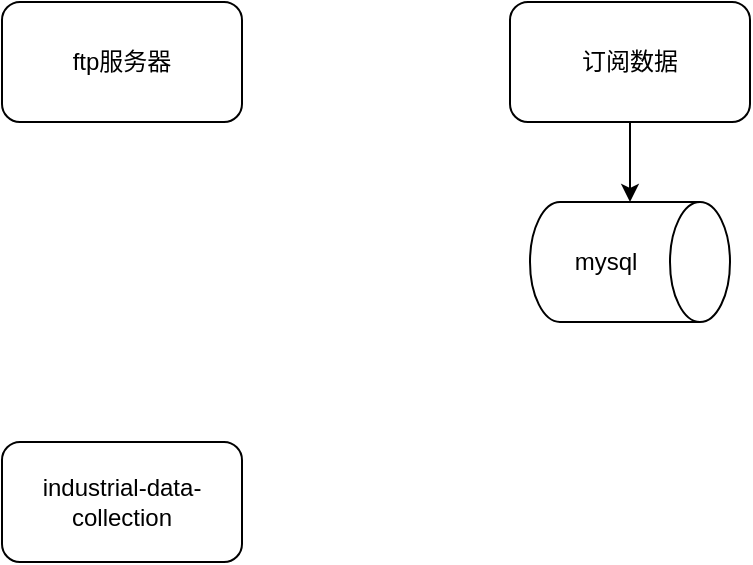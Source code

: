 <mxfile version="22.1.5" type="github">
  <diagram name="第 1 页" id="nDJeiQn_vbXoL-LKO_qn">
    <mxGraphModel dx="950" dy="619" grid="1" gridSize="10" guides="1" tooltips="1" connect="1" arrows="1" fold="1" page="1" pageScale="1" pageWidth="827" pageHeight="1169" math="0" shadow="0">
      <root>
        <mxCell id="0" />
        <mxCell id="1" parent="0" />
        <mxCell id="Jhgf9c-tjNfLPKI3-h3G-1" value="industrial-data-collection" style="rounded=1;whiteSpace=wrap;html=1;" parent="1" vertex="1">
          <mxGeometry x="140" y="420" width="120" height="60" as="geometry" />
        </mxCell>
        <mxCell id="QZAkLel1-v3yUueqWGMr-1" value="ftp服务器" style="rounded=1;whiteSpace=wrap;html=1;" parent="1" vertex="1">
          <mxGeometry x="140" y="200" width="120" height="60" as="geometry" />
        </mxCell>
        <mxCell id="QZAkLel1-v3yUueqWGMr-5" value="订阅数据" style="rounded=1;whiteSpace=wrap;html=1;" parent="1" vertex="1">
          <mxGeometry x="394" y="200" width="120" height="60" as="geometry" />
        </mxCell>
        <mxCell id="QZAkLel1-v3yUueqWGMr-6" value="mysql" style="shape=cylinder3;whiteSpace=wrap;html=1;boundedLbl=1;backgroundOutline=1;size=15;direction=south;" parent="1" vertex="1">
          <mxGeometry x="404" y="300" width="100" height="60" as="geometry" />
        </mxCell>
        <mxCell id="QZAkLel1-v3yUueqWGMr-7" style="edgeStyle=orthogonalEdgeStyle;rounded=0;orthogonalLoop=1;jettySize=auto;html=1;exitX=0.5;exitY=1;exitDx=0;exitDy=0;entryX=0;entryY=0.5;entryDx=0;entryDy=0;entryPerimeter=0;" parent="1" source="QZAkLel1-v3yUueqWGMr-5" target="QZAkLel1-v3yUueqWGMr-6" edge="1">
          <mxGeometry relative="1" as="geometry" />
        </mxCell>
      </root>
    </mxGraphModel>
  </diagram>
</mxfile>
